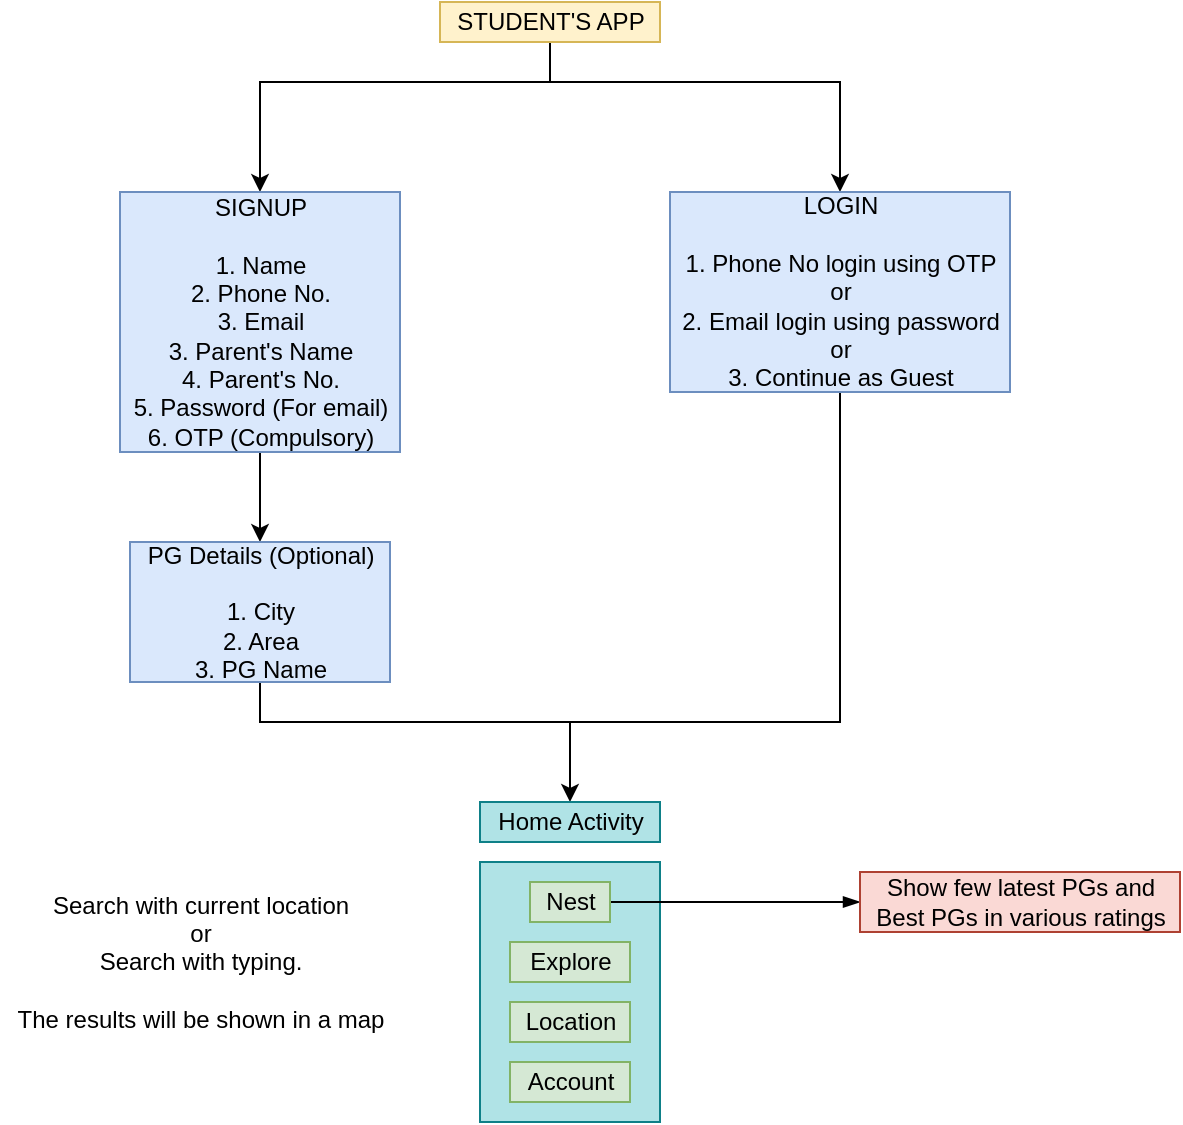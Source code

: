 <mxfile version="14.3.0" type="github">
  <diagram id="TGHkn8QBNaWakmpJJzmX" name="Page-1">
    <mxGraphModel dx="1038" dy="1688" grid="1" gridSize="10" guides="1" tooltips="1" connect="1" arrows="1" fold="1" page="1" pageScale="1" pageWidth="850" pageHeight="1100" math="0" shadow="0">
      <root>
        <mxCell id="0" />
        <mxCell id="1" parent="0" />
        <mxCell id="C2FIVuwDX_6lYx2ateA--17" value="" style="rounded=0;whiteSpace=wrap;html=1;glass=0;fillColor=#b0e3e6;strokeColor=#0e8088;" vertex="1" parent="1">
          <mxGeometry x="330" y="420" width="90" height="130" as="geometry" />
        </mxCell>
        <mxCell id="C2FIVuwDX_6lYx2ateA--7" style="edgeStyle=orthogonalEdgeStyle;rounded=0;orthogonalLoop=1;jettySize=auto;html=1;" edge="1" parent="1" source="C2FIVuwDX_6lYx2ateA--2" target="C2FIVuwDX_6lYx2ateA--3">
          <mxGeometry relative="1" as="geometry">
            <Array as="points">
              <mxPoint x="365" y="30" />
              <mxPoint x="220" y="30" />
            </Array>
          </mxGeometry>
        </mxCell>
        <mxCell id="C2FIVuwDX_6lYx2ateA--8" style="edgeStyle=orthogonalEdgeStyle;rounded=0;orthogonalLoop=1;jettySize=auto;html=1;" edge="1" parent="1" source="C2FIVuwDX_6lYx2ateA--2" target="C2FIVuwDX_6lYx2ateA--4">
          <mxGeometry relative="1" as="geometry">
            <Array as="points">
              <mxPoint x="365" y="30" />
              <mxPoint x="510" y="30" />
            </Array>
          </mxGeometry>
        </mxCell>
        <mxCell id="C2FIVuwDX_6lYx2ateA--2" value="STUDENT&#39;S APP" style="text;html=1;align=center;verticalAlign=middle;resizable=0;points=[];autosize=1;fillColor=#fff2cc;strokeColor=#d6b656;rounded=0;glass=0;" vertex="1" parent="1">
          <mxGeometry x="310" y="-10" width="110" height="20" as="geometry" />
        </mxCell>
        <mxCell id="C2FIVuwDX_6lYx2ateA--6" style="edgeStyle=orthogonalEdgeStyle;rounded=0;orthogonalLoop=1;jettySize=auto;html=1;" edge="1" parent="1" source="C2FIVuwDX_6lYx2ateA--3" target="C2FIVuwDX_6lYx2ateA--5">
          <mxGeometry relative="1" as="geometry" />
        </mxCell>
        <mxCell id="C2FIVuwDX_6lYx2ateA--3" value="SIGNUP&lt;br&gt;&lt;br&gt;1. Name&lt;br&gt;2. Phone No.&lt;br&gt;3. Email&lt;br&gt;3. Parent&#39;s Name&lt;br&gt;4. Parent&#39;s No.&lt;br&gt;5. Password (For email)&lt;br&gt;6. OTP (Compulsory)" style="text;html=1;align=center;verticalAlign=middle;resizable=0;points=[];autosize=1;fillColor=#dae8fc;strokeColor=#6c8ebf;" vertex="1" parent="1">
          <mxGeometry x="150" y="85" width="140" height="130" as="geometry" />
        </mxCell>
        <mxCell id="C2FIVuwDX_6lYx2ateA--12" style="edgeStyle=orthogonalEdgeStyle;rounded=0;orthogonalLoop=1;jettySize=auto;html=1;endArrow=none;endFill=0;" edge="1" parent="1" source="C2FIVuwDX_6lYx2ateA--4">
          <mxGeometry relative="1" as="geometry">
            <mxPoint x="370" y="350" as="targetPoint" />
            <Array as="points">
              <mxPoint x="510" y="350" />
            </Array>
          </mxGeometry>
        </mxCell>
        <mxCell id="C2FIVuwDX_6lYx2ateA--4" value="LOGIN&lt;br&gt;&lt;br&gt;1. Phone No login using OTP&lt;br&gt;or&lt;br&gt;2. Email login using password&lt;br&gt;or&lt;br&gt;3. Continue as Guest" style="text;html=1;align=center;verticalAlign=middle;resizable=0;points=[];autosize=1;fillColor=#dae8fc;strokeColor=#6c8ebf;" vertex="1" parent="1">
          <mxGeometry x="425" y="85" width="170" height="100" as="geometry" />
        </mxCell>
        <mxCell id="C2FIVuwDX_6lYx2ateA--10" style="edgeStyle=orthogonalEdgeStyle;rounded=0;orthogonalLoop=1;jettySize=auto;html=1;" edge="1" parent="1" source="C2FIVuwDX_6lYx2ateA--5" target="C2FIVuwDX_6lYx2ateA--9">
          <mxGeometry relative="1" as="geometry">
            <Array as="points">
              <mxPoint x="220" y="350" />
              <mxPoint x="375" y="350" />
            </Array>
          </mxGeometry>
        </mxCell>
        <mxCell id="C2FIVuwDX_6lYx2ateA--5" value="PG Details (Optional)&lt;br&gt;&lt;br&gt;1. City&lt;br&gt;2. Area&lt;br&gt;3. PG Name" style="text;html=1;align=center;verticalAlign=middle;resizable=0;points=[];autosize=1;fillColor=#dae8fc;strokeColor=#6c8ebf;" vertex="1" parent="1">
          <mxGeometry x="155" y="260" width="130" height="70" as="geometry" />
        </mxCell>
        <mxCell id="C2FIVuwDX_6lYx2ateA--9" value="Home Activity" style="text;html=1;align=center;verticalAlign=middle;resizable=0;points=[];autosize=1;fillColor=#b0e3e6;strokeColor=#0e8088;" vertex="1" parent="1">
          <mxGeometry x="330" y="390" width="90" height="20" as="geometry" />
        </mxCell>
        <mxCell id="C2FIVuwDX_6lYx2ateA--13" value="Account" style="text;html=1;align=center;verticalAlign=middle;resizable=0;points=[];autosize=1;fillColor=#d5e8d4;strokeColor=#82b366;" vertex="1" parent="1">
          <mxGeometry x="345" y="520" width="60" height="20" as="geometry" />
        </mxCell>
        <mxCell id="C2FIVuwDX_6lYx2ateA--14" value="Explore" style="text;html=1;align=center;verticalAlign=middle;resizable=0;points=[];autosize=1;fillColor=#d5e8d4;strokeColor=#82b366;" vertex="1" parent="1">
          <mxGeometry x="345" y="460" width="60" height="20" as="geometry" />
        </mxCell>
        <mxCell id="C2FIVuwDX_6lYx2ateA--19" style="edgeStyle=orthogonalEdgeStyle;rounded=0;orthogonalLoop=1;jettySize=auto;html=1;endArrow=blockThin;endFill=1;" edge="1" parent="1" source="C2FIVuwDX_6lYx2ateA--15" target="C2FIVuwDX_6lYx2ateA--18">
          <mxGeometry relative="1" as="geometry" />
        </mxCell>
        <mxCell id="C2FIVuwDX_6lYx2ateA--15" value="Nest" style="text;html=1;align=center;verticalAlign=middle;resizable=0;points=[];autosize=1;fillColor=#d5e8d4;strokeColor=#82b366;" vertex="1" parent="1">
          <mxGeometry x="355" y="430" width="40" height="20" as="geometry" />
        </mxCell>
        <mxCell id="C2FIVuwDX_6lYx2ateA--16" value="Location" style="text;html=1;align=center;verticalAlign=middle;resizable=0;points=[];autosize=1;fillColor=#d5e8d4;strokeColor=#82b366;" vertex="1" parent="1">
          <mxGeometry x="345" y="490" width="60" height="20" as="geometry" />
        </mxCell>
        <mxCell id="C2FIVuwDX_6lYx2ateA--18" value="Show few latest PGs and &lt;br&gt;Best PGs in various ratings" style="text;html=1;align=center;verticalAlign=middle;resizable=0;points=[];autosize=1;fillColor=#fad9d5;strokeColor=#ae4132;" vertex="1" parent="1">
          <mxGeometry x="520" y="425" width="160" height="30" as="geometry" />
        </mxCell>
        <mxCell id="C2FIVuwDX_6lYx2ateA--20" value="Search with current location&lt;br&gt;or&lt;br&gt;Search with typing.&lt;br&gt;&lt;br&gt;The results will be shown in a map" style="text;html=1;align=center;verticalAlign=middle;resizable=0;points=[];autosize=1;" vertex="1" parent="1">
          <mxGeometry x="90" y="435" width="200" height="70" as="geometry" />
        </mxCell>
      </root>
    </mxGraphModel>
  </diagram>
</mxfile>
